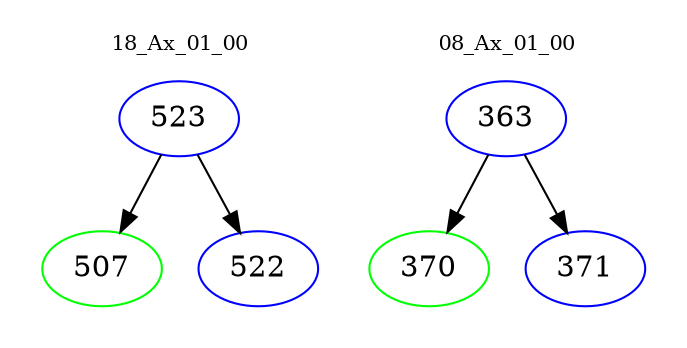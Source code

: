digraph{
subgraph cluster_0 {
color = white
label = "18_Ax_01_00";
fontsize=10;
T0_523 [label="523", color="blue"]
T0_523 -> T0_507 [color="black"]
T0_507 [label="507", color="green"]
T0_523 -> T0_522 [color="black"]
T0_522 [label="522", color="blue"]
}
subgraph cluster_1 {
color = white
label = "08_Ax_01_00";
fontsize=10;
T1_363 [label="363", color="blue"]
T1_363 -> T1_370 [color="black"]
T1_370 [label="370", color="green"]
T1_363 -> T1_371 [color="black"]
T1_371 [label="371", color="blue"]
}
}
